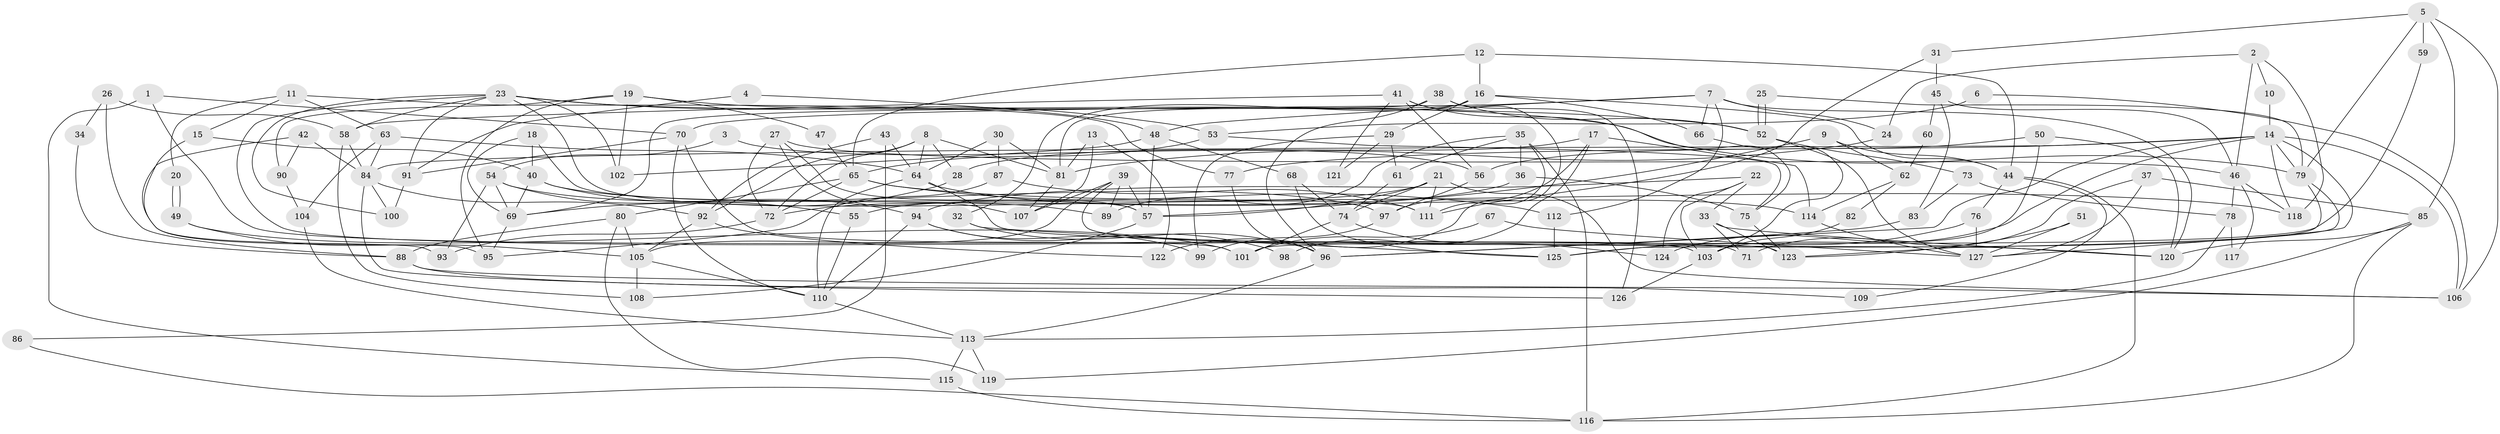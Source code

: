 // coarse degree distribution, {3: 0.27631578947368424, 5: 0.09210526315789473, 4: 0.13157894736842105, 9: 0.06578947368421052, 6: 0.09210526315789473, 15: 0.02631578947368421, 7: 0.05263157894736842, 10: 0.02631578947368421, 2: 0.13157894736842105, 8: 0.07894736842105263, 11: 0.013157894736842105, 12: 0.013157894736842105}
// Generated by graph-tools (version 1.1) at 2025/18/03/04/25 18:18:43]
// undirected, 127 vertices, 254 edges
graph export_dot {
graph [start="1"]
  node [color=gray90,style=filled];
  1;
  2;
  3;
  4;
  5;
  6;
  7;
  8;
  9;
  10;
  11;
  12;
  13;
  14;
  15;
  16;
  17;
  18;
  19;
  20;
  21;
  22;
  23;
  24;
  25;
  26;
  27;
  28;
  29;
  30;
  31;
  32;
  33;
  34;
  35;
  36;
  37;
  38;
  39;
  40;
  41;
  42;
  43;
  44;
  45;
  46;
  47;
  48;
  49;
  50;
  51;
  52;
  53;
  54;
  55;
  56;
  57;
  58;
  59;
  60;
  61;
  62;
  63;
  64;
  65;
  66;
  67;
  68;
  69;
  70;
  71;
  72;
  73;
  74;
  75;
  76;
  77;
  78;
  79;
  80;
  81;
  82;
  83;
  84;
  85;
  86;
  87;
  88;
  89;
  90;
  91;
  92;
  93;
  94;
  95;
  96;
  97;
  98;
  99;
  100;
  101;
  102;
  103;
  104;
  105;
  106;
  107;
  108;
  109;
  110;
  111;
  112;
  113;
  114;
  115;
  116;
  117;
  118;
  119;
  120;
  121;
  122;
  123;
  124;
  125;
  126;
  127;
  1 -- 70;
  1 -- 103;
  1 -- 115;
  2 -- 46;
  2 -- 118;
  2 -- 10;
  2 -- 24;
  3 -- 54;
  3 -- 56;
  4 -- 48;
  4 -- 91;
  5 -- 85;
  5 -- 79;
  5 -- 31;
  5 -- 59;
  5 -- 106;
  6 -- 106;
  6 -- 53;
  7 -- 24;
  7 -- 112;
  7 -- 48;
  7 -- 66;
  7 -- 70;
  7 -- 120;
  8 -- 72;
  8 -- 64;
  8 -- 28;
  8 -- 81;
  8 -- 92;
  9 -- 57;
  9 -- 44;
  9 -- 62;
  10 -- 14;
  11 -- 63;
  11 -- 77;
  11 -- 15;
  11 -- 20;
  12 -- 65;
  12 -- 16;
  12 -- 44;
  13 -- 122;
  13 -- 107;
  13 -- 81;
  14 -- 96;
  14 -- 84;
  14 -- 77;
  14 -- 79;
  14 -- 106;
  14 -- 118;
  14 -- 124;
  14 -- 127;
  15 -- 95;
  15 -- 40;
  16 -- 44;
  16 -- 81;
  16 -- 29;
  16 -- 32;
  16 -- 66;
  17 -- 114;
  17 -- 97;
  17 -- 28;
  17 -- 98;
  18 -- 57;
  18 -- 69;
  18 -- 40;
  19 -- 79;
  19 -- 102;
  19 -- 47;
  19 -- 90;
  19 -- 95;
  20 -- 49;
  20 -- 49;
  21 -- 111;
  21 -- 106;
  21 -- 55;
  21 -- 57;
  21 -- 74;
  22 -- 94;
  22 -- 124;
  22 -- 33;
  22 -- 103;
  23 -- 71;
  23 -- 91;
  23 -- 52;
  23 -- 53;
  23 -- 58;
  23 -- 100;
  23 -- 102;
  23 -- 111;
  24 -- 81;
  25 -- 79;
  25 -- 52;
  25 -- 52;
  26 -- 88;
  26 -- 58;
  26 -- 34;
  27 -- 57;
  27 -- 107;
  27 -- 46;
  27 -- 72;
  28 -- 69;
  29 -- 61;
  29 -- 99;
  29 -- 121;
  30 -- 64;
  30 -- 81;
  30 -- 87;
  31 -- 111;
  31 -- 45;
  32 -- 96;
  32 -- 125;
  33 -- 120;
  33 -- 71;
  33 -- 123;
  34 -- 88;
  35 -- 89;
  35 -- 111;
  35 -- 36;
  35 -- 61;
  35 -- 116;
  36 -- 75;
  36 -- 72;
  37 -- 85;
  37 -- 127;
  37 -- 71;
  38 -- 69;
  38 -- 52;
  38 -- 96;
  38 -- 126;
  39 -- 123;
  39 -- 105;
  39 -- 57;
  39 -- 89;
  39 -- 107;
  40 -- 69;
  40 -- 89;
  40 -- 94;
  41 -- 56;
  41 -- 58;
  41 -- 75;
  41 -- 121;
  41 -- 122;
  42 -- 93;
  42 -- 84;
  42 -- 90;
  43 -- 92;
  43 -- 64;
  43 -- 86;
  44 -- 76;
  44 -- 109;
  44 -- 116;
  45 -- 83;
  45 -- 46;
  45 -- 60;
  46 -- 78;
  46 -- 117;
  46 -- 118;
  47 -- 65;
  48 -- 57;
  48 -- 68;
  48 -- 102;
  49 -- 105;
  49 -- 101;
  50 -- 103;
  50 -- 120;
  50 -- 56;
  51 -- 123;
  51 -- 127;
  52 -- 73;
  52 -- 127;
  53 -- 65;
  53 -- 75;
  54 -- 55;
  54 -- 69;
  54 -- 93;
  54 -- 97;
  55 -- 110;
  56 -- 97;
  57 -- 108;
  58 -- 84;
  58 -- 108;
  59 -- 101;
  60 -- 62;
  61 -- 74;
  62 -- 114;
  62 -- 82;
  63 -- 104;
  63 -- 84;
  63 -- 64;
  64 -- 120;
  64 -- 110;
  64 -- 114;
  65 -- 72;
  65 -- 118;
  65 -- 80;
  65 -- 112;
  66 -- 103;
  67 -- 127;
  67 -- 101;
  68 -- 125;
  68 -- 74;
  69 -- 95;
  70 -- 101;
  70 -- 91;
  70 -- 110;
  72 -- 93;
  73 -- 78;
  73 -- 83;
  74 -- 101;
  74 -- 124;
  75 -- 123;
  76 -- 125;
  76 -- 127;
  77 -- 96;
  78 -- 113;
  78 -- 117;
  79 -- 123;
  79 -- 125;
  80 -- 105;
  80 -- 88;
  80 -- 119;
  81 -- 107;
  82 -- 103;
  83 -- 96;
  84 -- 126;
  84 -- 92;
  84 -- 100;
  85 -- 119;
  85 -- 116;
  85 -- 120;
  86 -- 116;
  87 -- 95;
  87 -- 111;
  88 -- 106;
  88 -- 109;
  90 -- 104;
  91 -- 100;
  92 -- 105;
  92 -- 122;
  94 -- 110;
  94 -- 98;
  94 -- 99;
  96 -- 113;
  97 -- 99;
  103 -- 126;
  104 -- 113;
  105 -- 108;
  105 -- 110;
  110 -- 113;
  112 -- 125;
  113 -- 115;
  113 -- 119;
  114 -- 127;
  115 -- 116;
}
